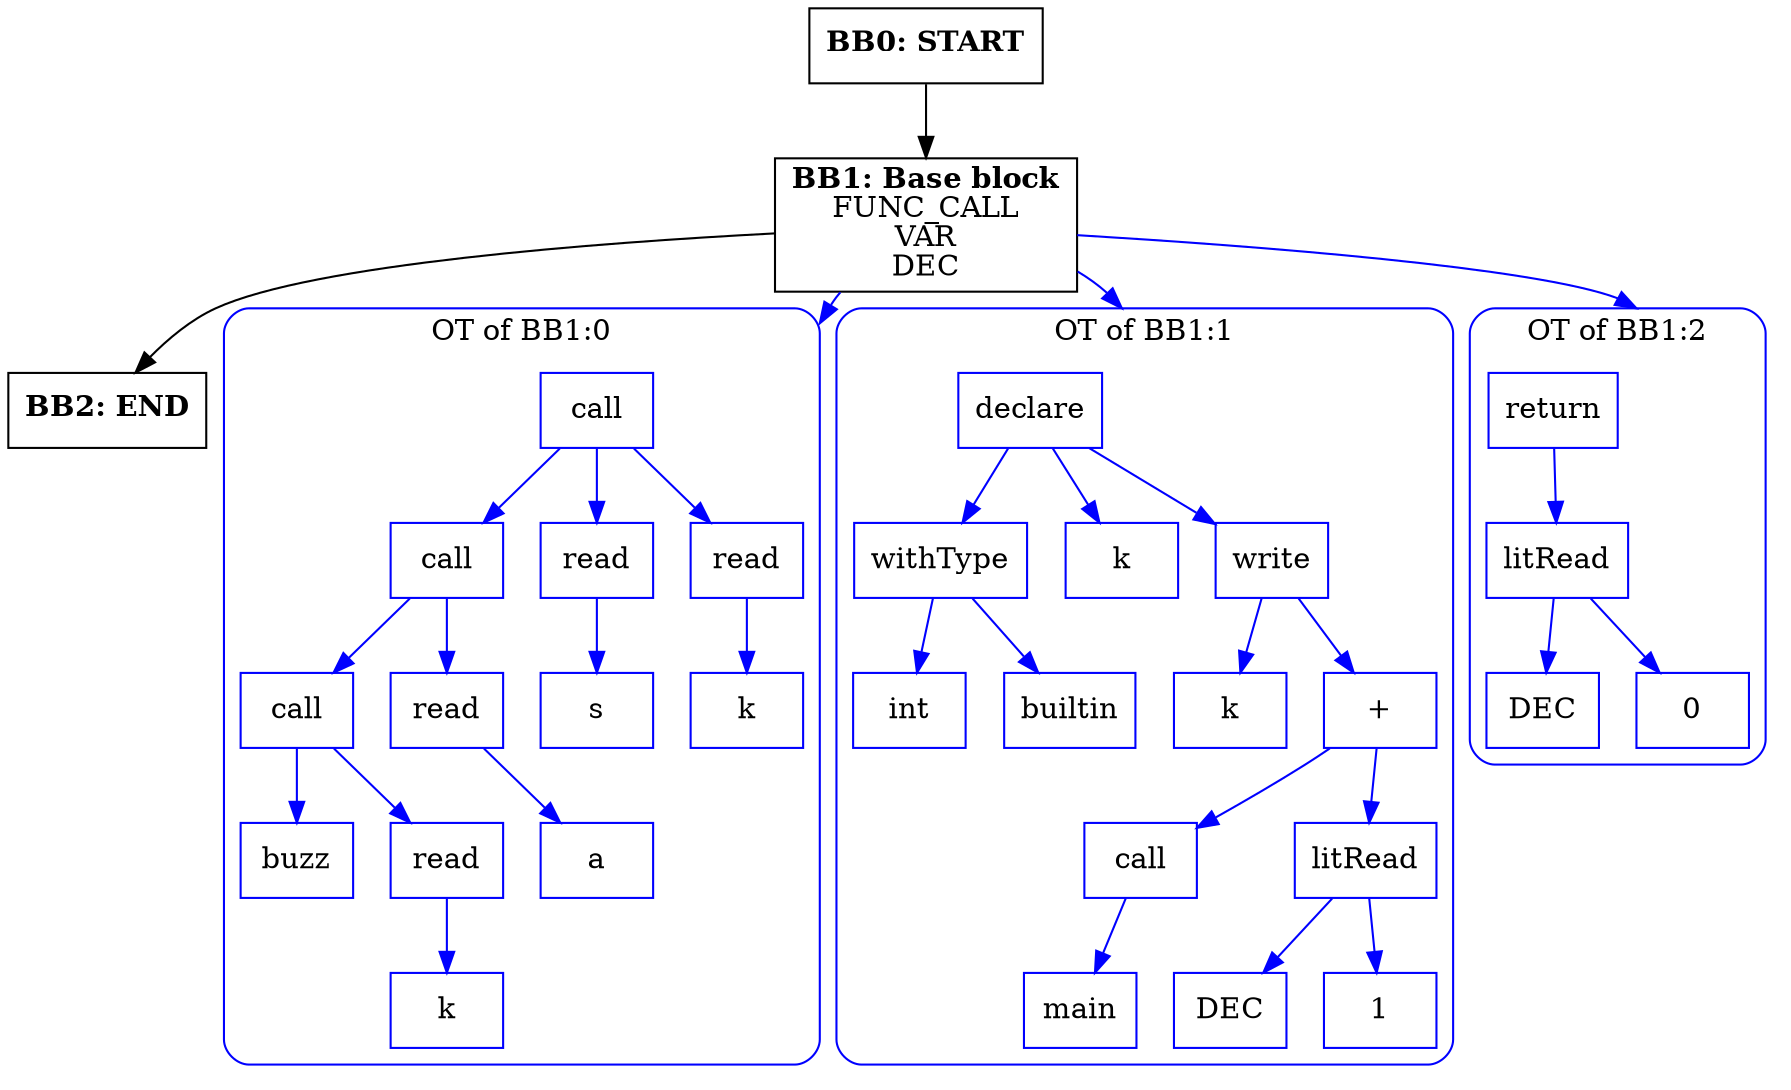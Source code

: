 digraph CFG {
    compound=true;
    graph [splines=true];
    node [shape=rectangle];

    BB2 [label=<<B>BB2: END</B><BR ALIGN="CENTER"/>>];
    BB1 [label=<<B>BB1: Base block</B><BR ALIGN="CENTER"/>FUNC_CALL<BR ALIGN="CENTER"/>VAR<BR ALIGN="CENTER"/>DEC<BR ALIGN="CENTER"/>>];
    subgraph cluster_instruction0 {
        label = "OT of BB1:0";
        style=rounded;
        color=blue;
        entry0 [shape=point, style=invis];
        node0 [label="call", color=blue];
        node1 [label="call", color=blue];
        node2 [label="call", color=blue];
        node3 [label="buzz", color=blue];
        node2 -> node3[color=blue];
        node4 [label="read", color=blue];
        node5 [label="k", color=blue];
        node4 -> node5[color=blue];
        node2 -> node4[color=blue];
        node1 -> node2[color=blue];
        node6 [label="read", color=blue];
        node7 [label="a", color=blue];
        node6 -> node7[color=blue];
        node1 -> node6[color=blue];
        node0 -> node1[color=blue];
        node8 [label="read", color=blue];
        node9 [label="s", color=blue];
        node8 -> node9[color=blue];
        node0 -> node8[color=blue];
        node10 [label="read", color=blue];
        node11 [label="k", color=blue];
        node10 -> node11[color=blue];
        node0 -> node10[color=blue];
    }
    BB1 -> entry0 [lhead=cluster_instruction0, color=blue];
    subgraph cluster_instruction1 {
        label = "OT of BB1:1";
        style=rounded;
        color=blue;
        entry1 [shape=point, style=invis];
        node12 [label="declare", color=blue];
        node13 [label="withType", color=blue];
        node14 [label="int", color=blue];
        node13 -> node14[color=blue];
        node15 [label="builtin", color=blue];
        node13 -> node15[color=blue];
        node12 -> node13[color=blue];
        node16 [label="k", color=blue];
        node12 -> node16[color=blue];
        node17 [label="write", color=blue];
        node18 [label="k", color=blue];
        node17 -> node18[color=blue];
        node19 [label="+", color=blue];
        node20 [label="call", color=blue];
        node21 [label="main", color=blue];
        node20 -> node21[color=blue];
        node19 -> node20[color=blue];
        node22 [label="litRead", color=blue];
        node23 [label="DEC", color=blue];
        node22 -> node23[color=blue];
        node24 [label="1", color=blue];
        node22 -> node24[color=blue];
        node19 -> node22[color=blue];
        node17 -> node19[color=blue];
        node12 -> node17[color=blue];
    }
    BB1 -> entry1 [lhead=cluster_instruction1, color=blue];
    subgraph cluster_instruction2 {
        label = "OT of BB1:2";
        style=rounded;
        color=blue;
        entry2 [shape=point, style=invis];
        node25 [label="return", color=blue];
        node26 [label="litRead", color=blue];
        node27 [label="DEC", color=blue];
        node26 -> node27[color=blue];
        node28 [label="0", color=blue];
        node26 -> node28[color=blue];
        node25 -> node26[color=blue];
    }
    BB1 -> entry2 [lhead=cluster_instruction2, color=blue];
    BB0 [label=<<B>BB0: START</B><BR ALIGN="CENTER"/>>];

    BB1 -> BB2;
    BB0 -> BB1;
}
